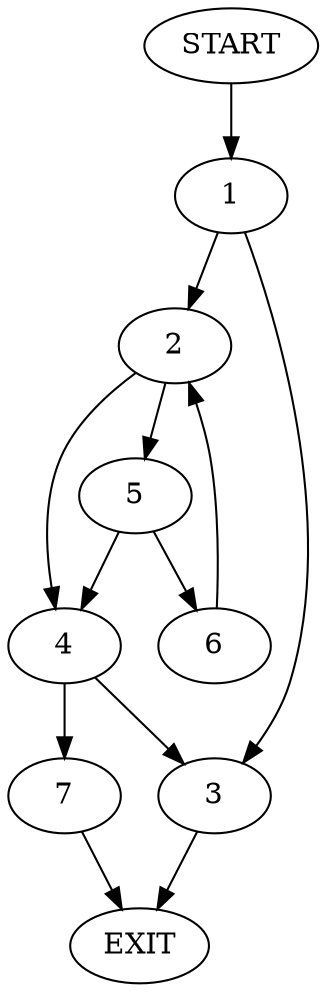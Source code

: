 digraph {
0 [label="START"]
8 [label="EXIT"]
0 -> 1
1 -> 2
1 -> 3
2 -> 4
2 -> 5
3 -> 8
5 -> 4
5 -> 6
4 -> 7
4 -> 3
6 -> 2
7 -> 8
}
